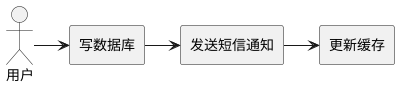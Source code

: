 @startuml
'https://plantuml.com/sequence-diagram

actor actor [
用户
]

rectangle writeDatabase [
写数据库]

rectangle sendShortMessage [
发送短信通知]

rectangle updateCache [
更新缓存]



actor -> writeDatabase
writeDatabase -> sendShortMessage
sendShortMessage -> updateCache

@enduml